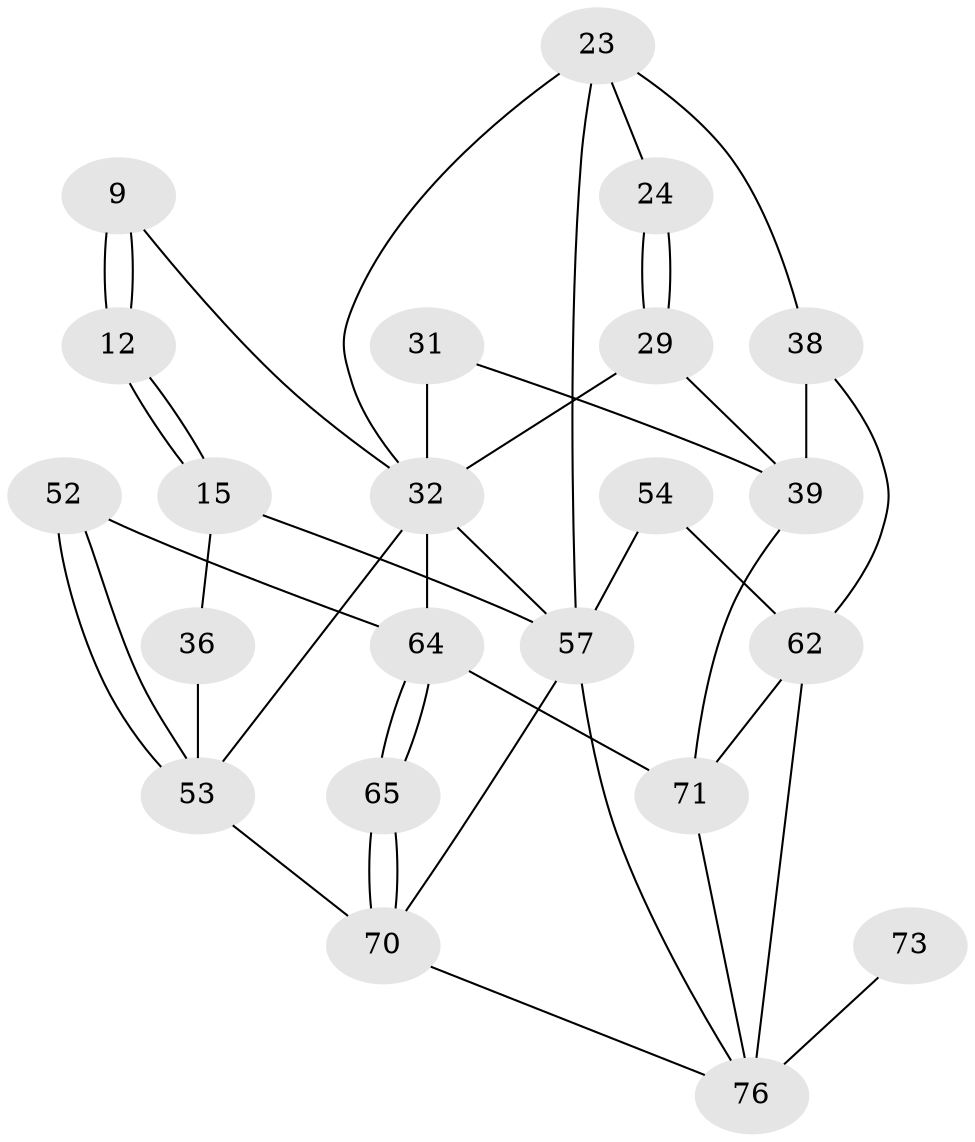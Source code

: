 // original degree distribution, {3: 0.02631578947368421, 4: 0.27631578947368424, 5: 0.4473684210526316, 6: 0.25}
// Generated by graph-tools (version 1.1) at 2025/05/03/04/25 22:05:43]
// undirected, 22 vertices, 42 edges
graph export_dot {
graph [start="1"]
  node [color=gray90,style=filled];
  9 [pos="+0.44199082658735966+0.19075969616272498"];
  12 [pos="+0.3054230272284898+0.23277394538836008",super="+4+5"];
  15 [pos="+0.24412678630334714+0.2914932493161271",super="+14"];
  23 [pos="+1+0.28462521569576715",super="+22"];
  24 [pos="+0.8019051313309078+0.33525372564259365"];
  29 [pos="+0.8041821513367831+0.35104024554325414"];
  31 [pos="+0.649705870536318+0.4279442019438283"];
  32 [pos="+0.6464141447840172+0.43288720427849625",super="+26+30"];
  36 [pos="+0+0.35790634175232594",super="+28"];
  38 [pos="+0.9015215468730254+0.5136392320127735",super="+34"];
  39 [pos="+0.7866834149435259+0.4848654611938149",super="+37+35"];
  52 [pos="+0.3877281934946306+0.5944416133130896"];
  53 [pos="+0.34131090934791875+0.6463778717605886",super="+43+42+45"];
  54 [pos="+1+1",super="+10"];
  57 [pos="+0+1",super="+11+7+17"];
  62 [pos="+0.8761179454211883+0.769346269440601",super="+61+48+46+47"];
  64 [pos="+0.5445297326517052+0.7361178453725657",super="+63+60"];
  65 [pos="+0.3855938296780967+0.8146075318553263"];
  70 [pos="+0.38561356745918646+0.8153440946912026",super="+56+59+58"];
  71 [pos="+0.5781086706684039+0.8082755781704895",super="+67+50"];
  73 [pos="+0.514611809326382+0.9262685536237424"];
  76 [pos="+1+1",super="+75+72+74"];
  9 -- 12 [weight=2];
  9 -- 12;
  9 -- 32;
  12 -- 15 [weight=2];
  12 -- 15;
  15 -- 57 [weight=2];
  15 -- 36 [weight=2];
  23 -- 38;
  23 -- 57 [weight=2];
  23 -- 24 [weight=2];
  23 -- 32;
  24 -- 29;
  24 -- 29;
  29 -- 32;
  29 -- 39;
  31 -- 32 [weight=2];
  31 -- 39;
  32 -- 53;
  32 -- 57;
  32 -- 64 [weight=2];
  36 -- 53 [weight=2];
  38 -- 39 [weight=2];
  38 -- 62 [weight=2];
  39 -- 71;
  52 -- 53 [weight=2];
  52 -- 53;
  52 -- 64;
  53 -- 70 [weight=3];
  54 -- 57 [weight=4];
  54 -- 62 [weight=2];
  57 -- 70;
  57 -- 76;
  62 -- 71 [weight=2];
  62 -- 76;
  64 -- 65;
  64 -- 65;
  64 -- 71 [weight=3];
  65 -- 70 [weight=2];
  65 -- 70;
  70 -- 76;
  71 -- 76 [weight=2];
  73 -- 76 [weight=3];
}
